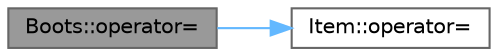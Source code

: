 digraph "Boots::operator="
{
 // LATEX_PDF_SIZE
  bgcolor="transparent";
  edge [fontname=Helvetica,fontsize=10,labelfontname=Helvetica,labelfontsize=10];
  node [fontname=Helvetica,fontsize=10,shape=box,height=0.2,width=0.4];
  rankdir="LR";
  Node1 [id="Node000001",label="Boots::operator=",height=0.2,width=0.4,color="gray40", fillcolor="grey60", style="filled", fontcolor="black",tooltip="Assignment Operator for the Boots object."];
  Node1 -> Node2 [id="edge1_Node000001_Node000002",color="steelblue1",style="solid",tooltip=" "];
  Node2 [id="Node000002",label="Item::operator=",height=0.2,width=0.4,color="grey40", fillcolor="white", style="filled",URL="$class_item.html#abb787be2e7a475b2dd0b4232690b7e2e",tooltip="Construct a new Item:: Item object with a given name, type, enchantment type and level."];
}
